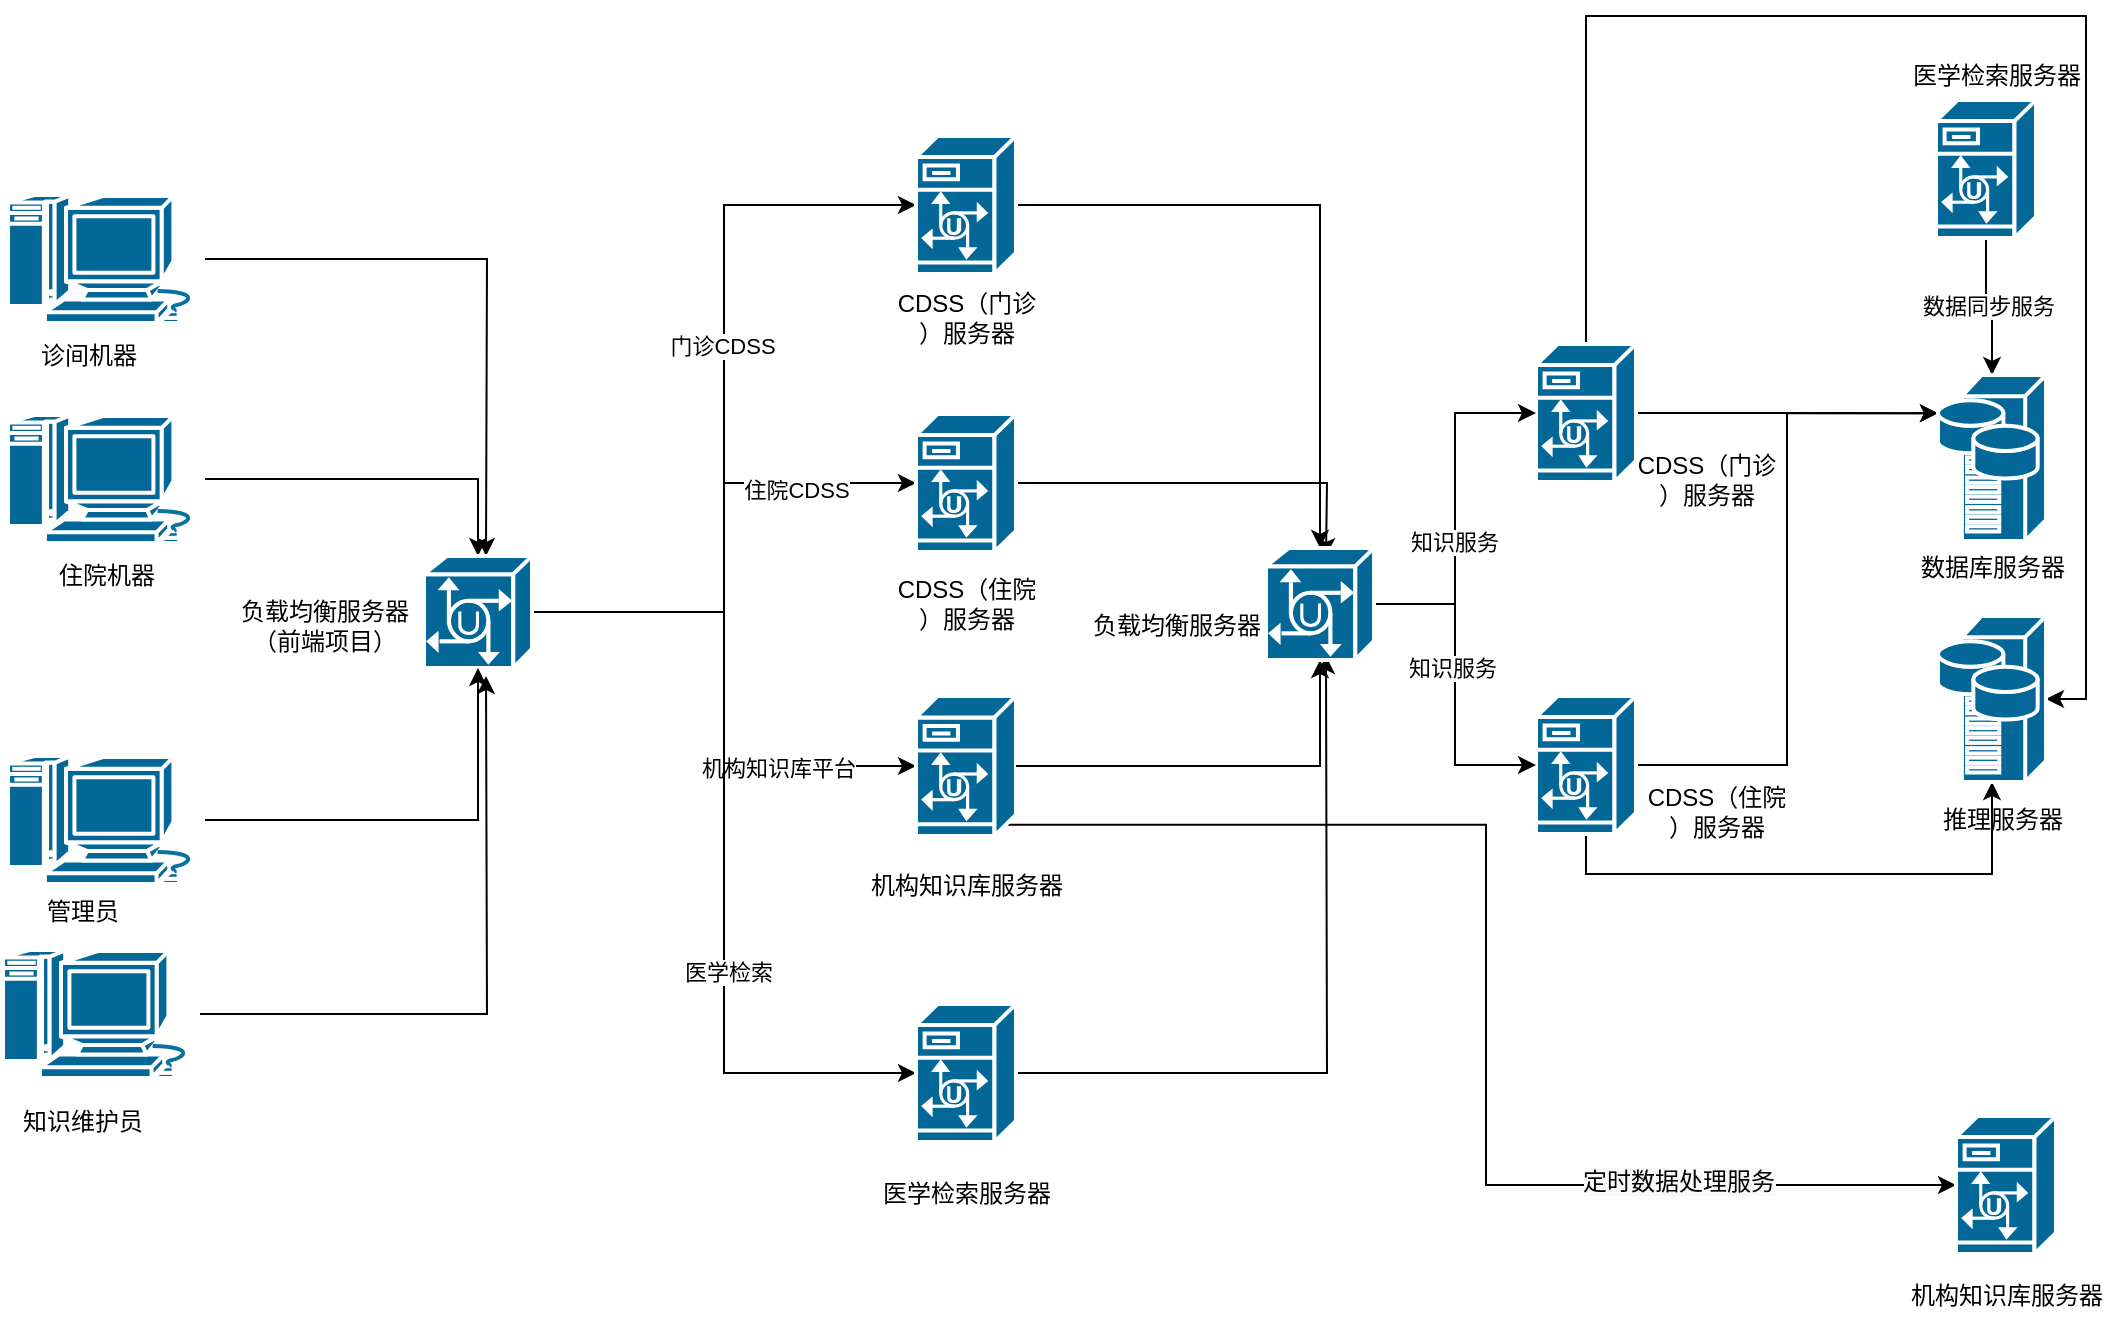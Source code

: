 <mxfile version="18.2.0" type="github">
  <diagram id="e51iBJt-67C7hQGlLdzy" name="Page-1">
    <mxGraphModel dx="1296" dy="670" grid="1" gridSize="10" guides="1" tooltips="1" connect="1" arrows="1" fold="1" page="1" pageScale="1" pageWidth="827" pageHeight="1169" math="0" shadow="0">
      <root>
        <mxCell id="0" />
        <mxCell id="1" parent="0" />
        <mxCell id="Z-JTcmq_7BSCA_aMIRcv-88" style="edgeStyle=orthogonalEdgeStyle;rounded=0;orthogonalLoop=1;jettySize=auto;html=1;" edge="1" parent="1" source="Z-JTcmq_7BSCA_aMIRcv-5">
          <mxGeometry relative="1" as="geometry">
            <mxPoint x="370" y="410" as="targetPoint" />
          </mxGeometry>
        </mxCell>
        <mxCell id="Z-JTcmq_7BSCA_aMIRcv-5" value="" style="shape=mxgraph.cisco.computers_and_peripherals.macintosh;sketch=0;html=1;pointerEvents=1;dashed=0;fillColor=#036897;strokeColor=#ffffff;strokeWidth=2;verticalLabelPosition=bottom;verticalAlign=top;align=center;outlineConnect=0;" vertex="1" parent="1">
          <mxGeometry x="130.5" y="229.5" width="99" height="64" as="geometry" />
        </mxCell>
        <mxCell id="Z-JTcmq_7BSCA_aMIRcv-87" style="edgeStyle=orthogonalEdgeStyle;rounded=0;orthogonalLoop=1;jettySize=auto;html=1;" edge="1" parent="1" source="Z-JTcmq_7BSCA_aMIRcv-6" target="Z-JTcmq_7BSCA_aMIRcv-11">
          <mxGeometry relative="1" as="geometry" />
        </mxCell>
        <mxCell id="Z-JTcmq_7BSCA_aMIRcv-6" value="" style="shape=mxgraph.cisco.computers_and_peripherals.macintosh;sketch=0;html=1;pointerEvents=1;dashed=0;fillColor=#036897;strokeColor=#ffffff;strokeWidth=2;verticalLabelPosition=bottom;verticalAlign=top;align=center;outlineConnect=0;" vertex="1" parent="1">
          <mxGeometry x="130.5" y="339.5" width="99" height="64" as="geometry" />
        </mxCell>
        <mxCell id="Z-JTcmq_7BSCA_aMIRcv-9" value="诊间机器" style="text;html=1;align=center;verticalAlign=middle;resizable=0;points=[];autosize=1;strokeColor=none;fillColor=none;" vertex="1" parent="1">
          <mxGeometry x="140.5" y="299.5" width="60" height="20" as="geometry" />
        </mxCell>
        <mxCell id="Z-JTcmq_7BSCA_aMIRcv-10" value="住院机器" style="text;html=1;align=center;verticalAlign=middle;resizable=0;points=[];autosize=1;strokeColor=none;fillColor=none;" vertex="1" parent="1">
          <mxGeometry x="150" y="410" width="60" height="20" as="geometry" />
        </mxCell>
        <mxCell id="Z-JTcmq_7BSCA_aMIRcv-39" style="edgeStyle=orthogonalEdgeStyle;rounded=0;orthogonalLoop=1;jettySize=auto;html=1;entryX=0;entryY=0.5;entryDx=0;entryDy=0;entryPerimeter=0;" edge="1" parent="1" source="Z-JTcmq_7BSCA_aMIRcv-11" target="Z-JTcmq_7BSCA_aMIRcv-14">
          <mxGeometry relative="1" as="geometry" />
        </mxCell>
        <mxCell id="Z-JTcmq_7BSCA_aMIRcv-43" value="门诊CDSS" style="edgeLabel;html=1;align=center;verticalAlign=middle;resizable=0;points=[];" vertex="1" connectable="0" parent="Z-JTcmq_7BSCA_aMIRcv-39">
          <mxGeometry x="0.161" y="1" relative="1" as="geometry">
            <mxPoint as="offset" />
          </mxGeometry>
        </mxCell>
        <mxCell id="Z-JTcmq_7BSCA_aMIRcv-40" style="edgeStyle=orthogonalEdgeStyle;rounded=0;orthogonalLoop=1;jettySize=auto;html=1;exitX=1;exitY=0.5;exitDx=0;exitDy=0;exitPerimeter=0;entryX=0;entryY=0.5;entryDx=0;entryDy=0;entryPerimeter=0;" edge="1" parent="1" source="Z-JTcmq_7BSCA_aMIRcv-11" target="Z-JTcmq_7BSCA_aMIRcv-16">
          <mxGeometry relative="1" as="geometry" />
        </mxCell>
        <mxCell id="Z-JTcmq_7BSCA_aMIRcv-44" value="住院CDSS" style="edgeLabel;html=1;align=center;verticalAlign=middle;resizable=0;points=[];" vertex="1" connectable="0" parent="Z-JTcmq_7BSCA_aMIRcv-40">
          <mxGeometry x="0.534" y="-3" relative="1" as="geometry">
            <mxPoint as="offset" />
          </mxGeometry>
        </mxCell>
        <mxCell id="Z-JTcmq_7BSCA_aMIRcv-41" style="edgeStyle=orthogonalEdgeStyle;rounded=0;orthogonalLoop=1;jettySize=auto;html=1;exitX=1;exitY=0.5;exitDx=0;exitDy=0;exitPerimeter=0;entryX=0;entryY=0.5;entryDx=0;entryDy=0;entryPerimeter=0;" edge="1" parent="1" source="Z-JTcmq_7BSCA_aMIRcv-11" target="Z-JTcmq_7BSCA_aMIRcv-18">
          <mxGeometry relative="1" as="geometry" />
        </mxCell>
        <mxCell id="Z-JTcmq_7BSCA_aMIRcv-47" value="机构知识库平台" style="edgeLabel;html=1;align=center;verticalAlign=middle;resizable=0;points=[];" vertex="1" connectable="0" parent="Z-JTcmq_7BSCA_aMIRcv-41">
          <mxGeometry x="0.485" y="-1" relative="1" as="geometry">
            <mxPoint as="offset" />
          </mxGeometry>
        </mxCell>
        <mxCell id="Z-JTcmq_7BSCA_aMIRcv-42" style="edgeStyle=orthogonalEdgeStyle;rounded=0;orthogonalLoop=1;jettySize=auto;html=1;entryX=0;entryY=0.5;entryDx=0;entryDy=0;entryPerimeter=0;" edge="1" parent="1" source="Z-JTcmq_7BSCA_aMIRcv-11" target="Z-JTcmq_7BSCA_aMIRcv-20">
          <mxGeometry relative="1" as="geometry" />
        </mxCell>
        <mxCell id="Z-JTcmq_7BSCA_aMIRcv-46" value="医学检索" style="edgeLabel;html=1;align=center;verticalAlign=middle;resizable=0;points=[];" vertex="1" connectable="0" parent="Z-JTcmq_7BSCA_aMIRcv-42">
          <mxGeometry x="0.303" y="2" relative="1" as="geometry">
            <mxPoint as="offset" />
          </mxGeometry>
        </mxCell>
        <mxCell id="Z-JTcmq_7BSCA_aMIRcv-11" value="" style="shape=mxgraph.cisco.hubs_and_gateways.universal_gateway;sketch=0;html=1;pointerEvents=1;dashed=0;fillColor=#036897;strokeColor=#ffffff;strokeWidth=2;verticalLabelPosition=bottom;verticalAlign=top;align=center;outlineConnect=0;" vertex="1" parent="1">
          <mxGeometry x="339" y="410" width="54" height="56" as="geometry" />
        </mxCell>
        <mxCell id="Z-JTcmq_7BSCA_aMIRcv-50" style="edgeStyle=orthogonalEdgeStyle;rounded=0;orthogonalLoop=1;jettySize=auto;html=1;" edge="1" parent="1" source="Z-JTcmq_7BSCA_aMIRcv-14" target="Z-JTcmq_7BSCA_aMIRcv-48">
          <mxGeometry relative="1" as="geometry" />
        </mxCell>
        <mxCell id="Z-JTcmq_7BSCA_aMIRcv-14" value="" style="shape=mxgraph.cisco.servers.unity_server;sketch=0;html=1;pointerEvents=1;dashed=0;fillColor=#036897;strokeColor=#ffffff;strokeWidth=2;verticalLabelPosition=bottom;verticalAlign=top;align=center;outlineConnect=0;" vertex="1" parent="1">
          <mxGeometry x="585" y="200" width="50" height="69" as="geometry" />
        </mxCell>
        <mxCell id="Z-JTcmq_7BSCA_aMIRcv-15" value="CDSS（门诊&lt;br&gt;）服务器" style="text;html=1;align=center;verticalAlign=middle;resizable=0;points=[];autosize=1;strokeColor=none;fillColor=none;" vertex="1" parent="1">
          <mxGeometry x="570" y="275.5" width="80" height="30" as="geometry" />
        </mxCell>
        <mxCell id="Z-JTcmq_7BSCA_aMIRcv-51" style="edgeStyle=orthogonalEdgeStyle;rounded=0;orthogonalLoop=1;jettySize=auto;html=1;" edge="1" parent="1" source="Z-JTcmq_7BSCA_aMIRcv-16">
          <mxGeometry relative="1" as="geometry">
            <mxPoint x="790" y="410" as="targetPoint" />
          </mxGeometry>
        </mxCell>
        <mxCell id="Z-JTcmq_7BSCA_aMIRcv-16" value="" style="shape=mxgraph.cisco.servers.unity_server;sketch=0;html=1;pointerEvents=1;dashed=0;fillColor=#036897;strokeColor=#ffffff;strokeWidth=2;verticalLabelPosition=bottom;verticalAlign=top;align=center;outlineConnect=0;" vertex="1" parent="1">
          <mxGeometry x="585" y="339" width="50" height="69" as="geometry" />
        </mxCell>
        <mxCell id="Z-JTcmq_7BSCA_aMIRcv-17" value="CDSS（住院&lt;br&gt;）服务器" style="text;html=1;align=center;verticalAlign=middle;resizable=0;points=[];autosize=1;strokeColor=none;fillColor=none;" vertex="1" parent="1">
          <mxGeometry x="570" y="419" width="80" height="30" as="geometry" />
        </mxCell>
        <mxCell id="Z-JTcmq_7BSCA_aMIRcv-69" style="edgeStyle=orthogonalEdgeStyle;rounded=0;orthogonalLoop=1;jettySize=auto;html=1;entryX=0;entryY=0.5;entryDx=0;entryDy=0;entryPerimeter=0;exitX=0.89;exitY=0.92;exitDx=0;exitDy=0;exitPerimeter=0;" edge="1" parent="1" source="Z-JTcmq_7BSCA_aMIRcv-18" target="Z-JTcmq_7BSCA_aMIRcv-35">
          <mxGeometry relative="1" as="geometry">
            <mxPoint x="893" y="723.0" as="targetPoint" />
          </mxGeometry>
        </mxCell>
        <mxCell id="Z-JTcmq_7BSCA_aMIRcv-97" value="&lt;span style=&quot;font-size: 12px; background-color: rgb(248, 249, 250);&quot;&gt;定时数据处理服务&lt;/span&gt;" style="edgeLabel;html=1;align=center;verticalAlign=middle;resizable=0;points=[];" vertex="1" connectable="0" parent="Z-JTcmq_7BSCA_aMIRcv-69">
          <mxGeometry x="0.575" y="2" relative="1" as="geometry">
            <mxPoint as="offset" />
          </mxGeometry>
        </mxCell>
        <mxCell id="Z-JTcmq_7BSCA_aMIRcv-18" value="" style="shape=mxgraph.cisco.servers.unity_server;sketch=0;html=1;pointerEvents=1;dashed=0;fillColor=#036897;strokeColor=#ffffff;strokeWidth=2;verticalLabelPosition=bottom;verticalAlign=top;align=center;outlineConnect=0;" vertex="1" parent="1">
          <mxGeometry x="585" y="480" width="50" height="70" as="geometry" />
        </mxCell>
        <mxCell id="Z-JTcmq_7BSCA_aMIRcv-52" style="edgeStyle=orthogonalEdgeStyle;rounded=0;orthogonalLoop=1;jettySize=auto;html=1;" edge="1" parent="1" source="Z-JTcmq_7BSCA_aMIRcv-18" target="Z-JTcmq_7BSCA_aMIRcv-48">
          <mxGeometry relative="1" as="geometry" />
        </mxCell>
        <mxCell id="Z-JTcmq_7BSCA_aMIRcv-19" value="机构知识库服务器" style="text;html=1;align=center;verticalAlign=middle;resizable=0;points=[];autosize=1;strokeColor=none;fillColor=none;" vertex="1" parent="1">
          <mxGeometry x="555" y="565" width="110" height="20" as="geometry" />
        </mxCell>
        <mxCell id="Z-JTcmq_7BSCA_aMIRcv-53" style="edgeStyle=orthogonalEdgeStyle;rounded=0;orthogonalLoop=1;jettySize=auto;html=1;exitX=1;exitY=0.5;exitDx=0;exitDy=0;exitPerimeter=0;" edge="1" parent="1" source="Z-JTcmq_7BSCA_aMIRcv-20">
          <mxGeometry relative="1" as="geometry">
            <mxPoint x="790" y="460" as="targetPoint" />
          </mxGeometry>
        </mxCell>
        <mxCell id="Z-JTcmq_7BSCA_aMIRcv-20" value="" style="shape=mxgraph.cisco.servers.unity_server;sketch=0;html=1;pointerEvents=1;dashed=0;fillColor=#036897;strokeColor=#ffffff;strokeWidth=2;verticalLabelPosition=bottom;verticalAlign=top;align=center;outlineConnect=0;" vertex="1" parent="1">
          <mxGeometry x="585" y="634" width="50" height="69" as="geometry" />
        </mxCell>
        <mxCell id="Z-JTcmq_7BSCA_aMIRcv-21" value="医学检索服务器" style="text;html=1;align=center;verticalAlign=middle;resizable=0;points=[];autosize=1;strokeColor=none;fillColor=none;" vertex="1" parent="1">
          <mxGeometry x="560" y="719" width="100" height="20" as="geometry" />
        </mxCell>
        <mxCell id="Z-JTcmq_7BSCA_aMIRcv-22" value="负载均衡服务器&lt;br&gt;（前端项目）" style="text;html=1;align=center;verticalAlign=middle;resizable=0;points=[];autosize=1;strokeColor=none;fillColor=none;" vertex="1" parent="1">
          <mxGeometry x="239" y="430" width="100" height="30" as="geometry" />
        </mxCell>
        <mxCell id="Z-JTcmq_7BSCA_aMIRcv-77" style="edgeStyle=orthogonalEdgeStyle;rounded=0;orthogonalLoop=1;jettySize=auto;html=1;entryX=0;entryY=0.23;entryDx=0;entryDy=0;entryPerimeter=0;" edge="1" parent="1" source="Z-JTcmq_7BSCA_aMIRcv-23" target="Z-JTcmq_7BSCA_aMIRcv-70">
          <mxGeometry relative="1" as="geometry" />
        </mxCell>
        <mxCell id="Z-JTcmq_7BSCA_aMIRcv-106" style="edgeStyle=orthogonalEdgeStyle;rounded=0;orthogonalLoop=1;jettySize=auto;html=1;entryX=1;entryY=0.5;entryDx=0;entryDy=0;entryPerimeter=0;" edge="1" parent="1" source="Z-JTcmq_7BSCA_aMIRcv-23" target="Z-JTcmq_7BSCA_aMIRcv-98">
          <mxGeometry relative="1" as="geometry">
            <Array as="points">
              <mxPoint x="920" y="140" />
              <mxPoint x="1170" y="140" />
              <mxPoint x="1170" y="482" />
            </Array>
          </mxGeometry>
        </mxCell>
        <mxCell id="Z-JTcmq_7BSCA_aMIRcv-23" value="" style="shape=mxgraph.cisco.servers.unity_server;sketch=0;html=1;pointerEvents=1;dashed=0;fillColor=#036897;strokeColor=#ffffff;strokeWidth=2;verticalLabelPosition=bottom;verticalAlign=top;align=center;outlineConnect=0;" vertex="1" parent="1">
          <mxGeometry x="895" y="304" width="50" height="69" as="geometry" />
        </mxCell>
        <mxCell id="Z-JTcmq_7BSCA_aMIRcv-24" value="CDSS（门诊&lt;br&gt;）服务器" style="text;html=1;align=center;verticalAlign=middle;resizable=0;points=[];autosize=1;strokeColor=none;fillColor=none;" vertex="1" parent="1">
          <mxGeometry x="940" y="356.5" width="80" height="30" as="geometry" />
        </mxCell>
        <mxCell id="Z-JTcmq_7BSCA_aMIRcv-101" style="edgeStyle=orthogonalEdgeStyle;rounded=0;orthogonalLoop=1;jettySize=auto;html=1;entryX=0;entryY=0.23;entryDx=0;entryDy=0;entryPerimeter=0;" edge="1" parent="1" source="Z-JTcmq_7BSCA_aMIRcv-25" target="Z-JTcmq_7BSCA_aMIRcv-70">
          <mxGeometry relative="1" as="geometry" />
        </mxCell>
        <mxCell id="Z-JTcmq_7BSCA_aMIRcv-105" style="edgeStyle=orthogonalEdgeStyle;rounded=0;orthogonalLoop=1;jettySize=auto;html=1;exitX=0.5;exitY=1;exitDx=0;exitDy=0;exitPerimeter=0;entryX=0.5;entryY=1;entryDx=0;entryDy=0;entryPerimeter=0;" edge="1" parent="1" source="Z-JTcmq_7BSCA_aMIRcv-25" target="Z-JTcmq_7BSCA_aMIRcv-98">
          <mxGeometry relative="1" as="geometry" />
        </mxCell>
        <mxCell id="Z-JTcmq_7BSCA_aMIRcv-25" value="" style="shape=mxgraph.cisco.servers.unity_server;sketch=0;html=1;pointerEvents=1;dashed=0;fillColor=#036897;strokeColor=#ffffff;strokeWidth=2;verticalLabelPosition=bottom;verticalAlign=top;align=center;outlineConnect=0;" vertex="1" parent="1">
          <mxGeometry x="895" y="480" width="50" height="69" as="geometry" />
        </mxCell>
        <mxCell id="Z-JTcmq_7BSCA_aMIRcv-26" value="CDSS（住院&lt;br&gt;）服务器" style="text;html=1;align=center;verticalAlign=middle;resizable=0;points=[];autosize=1;strokeColor=none;fillColor=none;" vertex="1" parent="1">
          <mxGeometry x="945" y="523" width="80" height="30" as="geometry" />
        </mxCell>
        <mxCell id="Z-JTcmq_7BSCA_aMIRcv-74" style="edgeStyle=orthogonalEdgeStyle;rounded=0;orthogonalLoop=1;jettySize=auto;html=1;" edge="1" parent="1" source="Z-JTcmq_7BSCA_aMIRcv-27" target="Z-JTcmq_7BSCA_aMIRcv-70">
          <mxGeometry relative="1" as="geometry" />
        </mxCell>
        <mxCell id="Z-JTcmq_7BSCA_aMIRcv-92" value="&lt;span style=&quot;color: rgba(0, 0, 0, 0); font-family: monospace; font-size: 0px; text-align: start; background-color: rgb(248, 249, 250);&quot;&gt;%3CmxGraphModel%3E%3Croot%3E%3CmxCell%20id%3D%220%22%2F%3E%3CmxCell%20id%3D%221%22%20parent%3D%220%22%2F%3E%3CmxCell%20id%3D%222%22%20value%3D%22%E6%95%B0%E6%8D%AE%E5%90%8C%E6%AD%A5%E6%9C%8D%E5%8A%A1%22%20style%3D%22text%3Bhtml%3D1%3Balign%3Dcenter%3BverticalAlign%3Dmiddle%3Bresizable%3D0%3Bpoints%3D%5B%5D%3Bautosize%3D1%3BstrokeColor%3Dnone%3BfillColor%3Dnone%3B%22%20vertex%3D%221%22%20parent%3D%221%22%3E%3CmxGeometry%20x%3D%221070%22%20y%3D%22160%22%20width%3D%2290%22%20height%3D%2220%22%20as%3D%22geometry%22%2F%3E%3C%2FmxCell%3E%3C%2Froot%3E%3C%2FmxGraphModel%&lt;/span&gt;" style="edgeLabel;html=1;align=center;verticalAlign=middle;resizable=0;points=[];" vertex="1" connectable="0" parent="Z-JTcmq_7BSCA_aMIRcv-74">
          <mxGeometry x="-0.038" y="-2" relative="1" as="geometry">
            <mxPoint as="offset" />
          </mxGeometry>
        </mxCell>
        <mxCell id="Z-JTcmq_7BSCA_aMIRcv-93" value="&lt;span style=&quot;color: rgba(0, 0, 0, 0); font-family: monospace; font-size: 0px; text-align: start; background-color: rgb(248, 249, 250);&quot;&gt;%3CmxGraphModel%3E%3Croot%3E%3CmxCell%20id%3D%220%22%2F%3E%3CmxCell%20id%3D%221%22%20parent%3D%220%22%2F%3E%3CmxCell%20id%3D%222%22%20value%3D%22%E6%95%B0%E6%8D%AE%E5%90%8C%E6%AD%A5%E6%9C%8D%E5%8A%A1%22%20style%3D%22text%3Bhtml%3D1%3Balign%3Dcenter%3BverticalAlign%3Dmiddle%3Bresizable%3D0%3Bpoints%3D%5B%5D%3Bautosize%3D1%3BstrokeColor%3Dnone%3BfillColor%3Dnone%3B%22%20vertex%3D%221%22%20parent%3D%221%22%3E%3CmxGeometry%20x%3D%221070%22%20y%3D%22160%22%20width%3D%2290%22%20height%3D%2220%22%20as%3D%22geometry%22%2F%3E%3C%2FmxCell%3E%3C%2Froot%3E%3C%2FmxGraphModel&lt;/span&gt;" style="edgeLabel;html=1;align=center;verticalAlign=middle;resizable=0;points=[];" vertex="1" connectable="0" parent="Z-JTcmq_7BSCA_aMIRcv-74">
          <mxGeometry x="-0.026" y="1" relative="1" as="geometry">
            <mxPoint as="offset" />
          </mxGeometry>
        </mxCell>
        <mxCell id="Z-JTcmq_7BSCA_aMIRcv-94" value="数据同步服务" style="edgeLabel;html=1;align=center;verticalAlign=middle;resizable=0;points=[];" vertex="1" connectable="0" parent="Z-JTcmq_7BSCA_aMIRcv-74">
          <mxGeometry x="-0.062" y="1" relative="1" as="geometry">
            <mxPoint as="offset" />
          </mxGeometry>
        </mxCell>
        <mxCell id="Z-JTcmq_7BSCA_aMIRcv-27" value="" style="shape=mxgraph.cisco.servers.unity_server;sketch=0;html=1;pointerEvents=1;dashed=0;fillColor=#036897;strokeColor=#ffffff;strokeWidth=2;verticalLabelPosition=bottom;verticalAlign=top;align=center;outlineConnect=0;" vertex="1" parent="1">
          <mxGeometry x="1095" y="182" width="50" height="69" as="geometry" />
        </mxCell>
        <mxCell id="Z-JTcmq_7BSCA_aMIRcv-35" value="" style="shape=mxgraph.cisco.servers.unity_server;sketch=0;html=1;pointerEvents=1;dashed=0;fillColor=#036897;strokeColor=#ffffff;strokeWidth=2;verticalLabelPosition=bottom;verticalAlign=top;align=center;outlineConnect=0;" vertex="1" parent="1">
          <mxGeometry x="1105" y="690" width="50" height="69" as="geometry" />
        </mxCell>
        <mxCell id="Z-JTcmq_7BSCA_aMIRcv-58" style="edgeStyle=orthogonalEdgeStyle;rounded=0;orthogonalLoop=1;jettySize=auto;html=1;exitX=1;exitY=0.5;exitDx=0;exitDy=0;exitPerimeter=0;entryX=0;entryY=0.5;entryDx=0;entryDy=0;entryPerimeter=0;" edge="1" parent="1" source="Z-JTcmq_7BSCA_aMIRcv-48" target="Z-JTcmq_7BSCA_aMIRcv-23">
          <mxGeometry relative="1" as="geometry" />
        </mxCell>
        <mxCell id="Z-JTcmq_7BSCA_aMIRcv-60" value="知识服务" style="edgeLabel;html=1;align=center;verticalAlign=middle;resizable=0;points=[];" vertex="1" connectable="0" parent="Z-JTcmq_7BSCA_aMIRcv-58">
          <mxGeometry x="-0.184" y="1" relative="1" as="geometry">
            <mxPoint as="offset" />
          </mxGeometry>
        </mxCell>
        <mxCell id="Z-JTcmq_7BSCA_aMIRcv-59" style="edgeStyle=orthogonalEdgeStyle;rounded=0;orthogonalLoop=1;jettySize=auto;html=1;exitX=1;exitY=0.5;exitDx=0;exitDy=0;exitPerimeter=0;entryX=0;entryY=0.5;entryDx=0;entryDy=0;entryPerimeter=0;" edge="1" parent="1" source="Z-JTcmq_7BSCA_aMIRcv-48" target="Z-JTcmq_7BSCA_aMIRcv-25">
          <mxGeometry relative="1" as="geometry" />
        </mxCell>
        <mxCell id="Z-JTcmq_7BSCA_aMIRcv-61" value="知识服务" style="edgeLabel;html=1;align=center;verticalAlign=middle;resizable=0;points=[];" vertex="1" connectable="0" parent="Z-JTcmq_7BSCA_aMIRcv-59">
          <mxGeometry x="-0.1" y="-2" relative="1" as="geometry">
            <mxPoint as="offset" />
          </mxGeometry>
        </mxCell>
        <mxCell id="Z-JTcmq_7BSCA_aMIRcv-48" value="" style="shape=mxgraph.cisco.hubs_and_gateways.universal_gateway;sketch=0;html=1;pointerEvents=1;dashed=0;fillColor=#036897;strokeColor=#ffffff;strokeWidth=2;verticalLabelPosition=bottom;verticalAlign=top;align=center;outlineConnect=0;" vertex="1" parent="1">
          <mxGeometry x="760" y="406" width="54" height="56" as="geometry" />
        </mxCell>
        <mxCell id="Z-JTcmq_7BSCA_aMIRcv-49" value="负载均衡服务器" style="text;html=1;align=center;verticalAlign=middle;resizable=0;points=[];autosize=1;strokeColor=none;fillColor=none;" vertex="1" parent="1">
          <mxGeometry x="665" y="435" width="100" height="20" as="geometry" />
        </mxCell>
        <mxCell id="Z-JTcmq_7BSCA_aMIRcv-70" value="" style="shape=mxgraph.cisco.servers.storage_server;sketch=0;html=1;pointerEvents=1;dashed=0;fillColor=#036897;strokeColor=#ffffff;strokeWidth=2;verticalLabelPosition=bottom;verticalAlign=top;align=center;outlineConnect=0;" vertex="1" parent="1">
          <mxGeometry x="1096" y="319.5" width="54" height="83" as="geometry" />
        </mxCell>
        <mxCell id="Z-JTcmq_7BSCA_aMIRcv-73" value="数据库服务器" style="text;html=1;align=center;verticalAlign=middle;resizable=0;points=[];autosize=1;strokeColor=none;fillColor=none;" vertex="1" parent="1">
          <mxGeometry x="1078" y="406" width="90" height="20" as="geometry" />
        </mxCell>
        <mxCell id="Z-JTcmq_7BSCA_aMIRcv-89" style="edgeStyle=orthogonalEdgeStyle;rounded=0;orthogonalLoop=1;jettySize=auto;html=1;" edge="1" parent="1" source="Z-JTcmq_7BSCA_aMIRcv-79" target="Z-JTcmq_7BSCA_aMIRcv-11">
          <mxGeometry relative="1" as="geometry" />
        </mxCell>
        <mxCell id="Z-JTcmq_7BSCA_aMIRcv-79" value="" style="shape=mxgraph.cisco.computers_and_peripherals.macintosh;sketch=0;html=1;pointerEvents=1;dashed=0;fillColor=#036897;strokeColor=#ffffff;strokeWidth=2;verticalLabelPosition=bottom;verticalAlign=top;align=center;outlineConnect=0;" vertex="1" parent="1">
          <mxGeometry x="130.5" y="510" width="99" height="64" as="geometry" />
        </mxCell>
        <mxCell id="Z-JTcmq_7BSCA_aMIRcv-80" value="管理员" style="text;html=1;align=center;verticalAlign=middle;resizable=0;points=[];autosize=1;strokeColor=none;fillColor=none;" vertex="1" parent="1">
          <mxGeometry x="143" y="578" width="50" height="20" as="geometry" />
        </mxCell>
        <mxCell id="Z-JTcmq_7BSCA_aMIRcv-85" style="edgeStyle=orthogonalEdgeStyle;rounded=0;orthogonalLoop=1;jettySize=auto;html=1;" edge="1" parent="1" source="Z-JTcmq_7BSCA_aMIRcv-81">
          <mxGeometry relative="1" as="geometry">
            <mxPoint x="370" y="470" as="targetPoint" />
          </mxGeometry>
        </mxCell>
        <mxCell id="Z-JTcmq_7BSCA_aMIRcv-81" value="" style="shape=mxgraph.cisco.computers_and_peripherals.macintosh;sketch=0;html=1;pointerEvents=1;dashed=0;fillColor=#036897;strokeColor=#ffffff;strokeWidth=2;verticalLabelPosition=bottom;verticalAlign=top;align=center;outlineConnect=0;" vertex="1" parent="1">
          <mxGeometry x="128" y="607" width="99" height="64" as="geometry" />
        </mxCell>
        <mxCell id="Z-JTcmq_7BSCA_aMIRcv-82" value="知识维护员" style="text;html=1;align=center;verticalAlign=middle;resizable=0;points=[];autosize=1;strokeColor=none;fillColor=none;" vertex="1" parent="1">
          <mxGeometry x="128" y="683" width="80" height="20" as="geometry" />
        </mxCell>
        <mxCell id="Z-JTcmq_7BSCA_aMIRcv-95" value="医学检索服务器" style="text;html=1;align=center;verticalAlign=middle;resizable=0;points=[];autosize=1;strokeColor=none;fillColor=none;" vertex="1" parent="1">
          <mxGeometry x="1075" y="160" width="100" height="20" as="geometry" />
        </mxCell>
        <mxCell id="Z-JTcmq_7BSCA_aMIRcv-96" value="机构知识库服务器" style="text;html=1;align=center;verticalAlign=middle;resizable=0;points=[];autosize=1;strokeColor=none;fillColor=none;" vertex="1" parent="1">
          <mxGeometry x="1075" y="770" width="110" height="20" as="geometry" />
        </mxCell>
        <mxCell id="Z-JTcmq_7BSCA_aMIRcv-99" value="推理服务器" style="text;html=1;align=center;verticalAlign=middle;resizable=0;points=[];autosize=1;strokeColor=none;fillColor=none;" vertex="1" parent="1">
          <mxGeometry x="1088" y="532" width="80" height="20" as="geometry" />
        </mxCell>
        <mxCell id="Z-JTcmq_7BSCA_aMIRcv-98" value="" style="shape=mxgraph.cisco.servers.storage_server;sketch=0;html=1;pointerEvents=1;dashed=0;fillColor=#036897;strokeColor=#ffffff;strokeWidth=2;verticalLabelPosition=bottom;verticalAlign=top;align=center;outlineConnect=0;" vertex="1" parent="1">
          <mxGeometry x="1096" y="440" width="54" height="83" as="geometry" />
        </mxCell>
      </root>
    </mxGraphModel>
  </diagram>
</mxfile>
